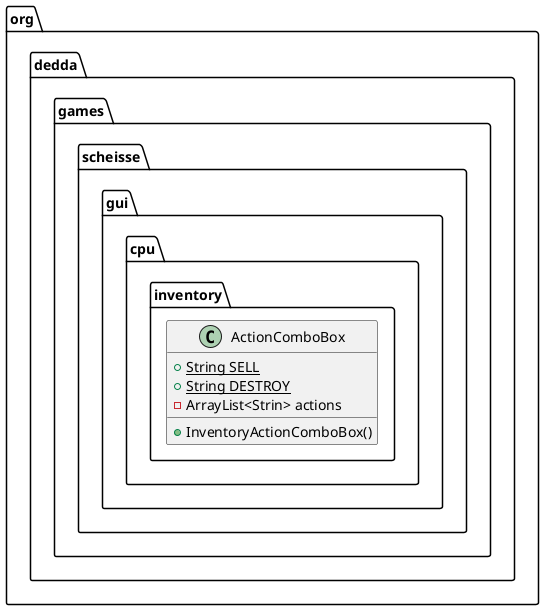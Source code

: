 @startuml
class org.dedda.games.scheisse.gui.cpu.inventory.ActionComboBox{
    + {static} String SELL
    + {static} String DESTROY
    - ArrayList<Strin> actions
    + InventoryActionComboBox()
}
@enduml